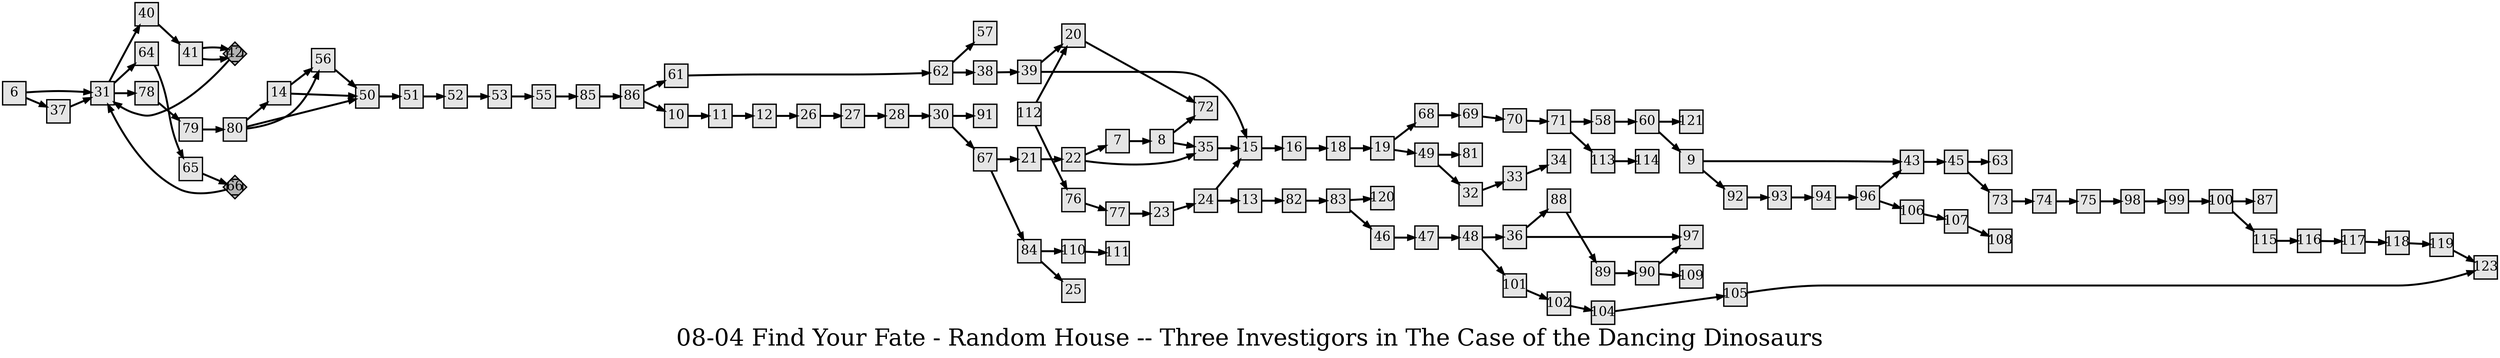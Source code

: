 digraph g{
  graph [ label="08-04 Find Your Fate - Random House -- Three Investigors in The Case of the Dancing Dinosaurs" rankdir=LR, ordering=out, fontsize=36, nodesep="0.35", ranksep="0.45"];
  node  [shape=rect, penwidth=2, fontsize=20, style=filled, fillcolor=grey90, margin="0,0", labelfloat=true, regular=true, fixedsize=true];
  edge  [labelfloat=true, penwidth=3, fontsize=12];
  6 -> 31;
  6 -> 37;
  7 -> 8;
  8 -> 72;
  8 -> 35;
  9 -> 43;
  9 -> 92;
  10 -> 11;
  11 -> 12;
  12 -> 26;
  13 -> 82;
  14 -> 56;
  14 -> 50;
  15 -> 16;
  16 -> 18;
  18 -> 19;
  19 -> 68;
  19 -> 49;
  20 -> 72;
  21 -> 22;
  22 -> 7;
  22 -> 35;
  23 -> 24;
  24 -> 15;
  24 -> 13;
  26 -> 27;
  27 -> 28;
  28 -> 30;
  30 -> 91;
  30 -> 67;
  31 -> 40;
  31 -> 64;
  31 -> 78;
  32 -> 33;
  33 -> 34;
  35 -> 15;
  36 -> 88;
  36 -> 97;
  37 -> 31;
  38 -> 39;
  39 -> 20;
  39 -> 15;
  40 -> 41;
  41 -> 42;
  41 -> 42;
  42 -> 31;
  42	[ xlabel="RETRY", shape=Mdiamond, fontsize=20, fillcolor=grey70, xlabel="" ];
  43 -> 45;
  45 -> 63;
  45 -> 73;
  46 -> 47;
  47 -> 48;
  48 -> 36;
  48 -> 101;
  49 -> 81;
  49 -> 32;
  50 -> 51;
  51 -> 52;
  52 -> 53;
  53 -> 55;
  55 -> 85;
  56 -> 50;
  58 -> 60;
  60 -> 121;
  60 -> 9;
  61 -> 62;
  62 -> 57;
  62 -> 38;
  64 -> 65;
  65 -> 66;
  66 -> 31;
  66	[ xlabel="RETRY", shape=Mdiamond, fontsize=20, fillcolor=grey70, xlabel="" ];
  67 -> 21;
  67 -> 84;
  68 -> 69;
  69 -> 70;
  70 -> 71;
  71 -> 58;
  71 -> 113;
  73 -> 74;
  74 -> 75;
  75 -> 98;
  76 -> 77;
  77 -> 23;
  78 -> 79;
  79 -> 80;
  80 -> 14;
  80 -> 50;
  80 -> 56;
  82 -> 83;
  83 -> 120;
  83 -> 46;
  84 -> 110;
  84 -> 25;
  85 -> 86;
  86 -> 61;
  86 -> 10;
  88 -> 89;
  89 -> 90;
  90 -> 97;
  90 -> 109;
  92 -> 93;
  93 -> 94;
  94 -> 96;
  96 -> 43;
  96 -> 106;
  98 -> 99;
  99 -> 100;
  100 -> 87;
  100 -> 115;
  101 -> 102;
  102 -> 104;
  104 -> 105;
  105 -> 123;
  106 -> 107;
  107 -> 108;
  110 -> 111;
  112 -> 20;
  112 -> 76;
  113 -> 114;
  115 -> 116;
  116 -> 117;
  117 -> 118;
  118 -> 119;
  119 -> 123;
  
}

